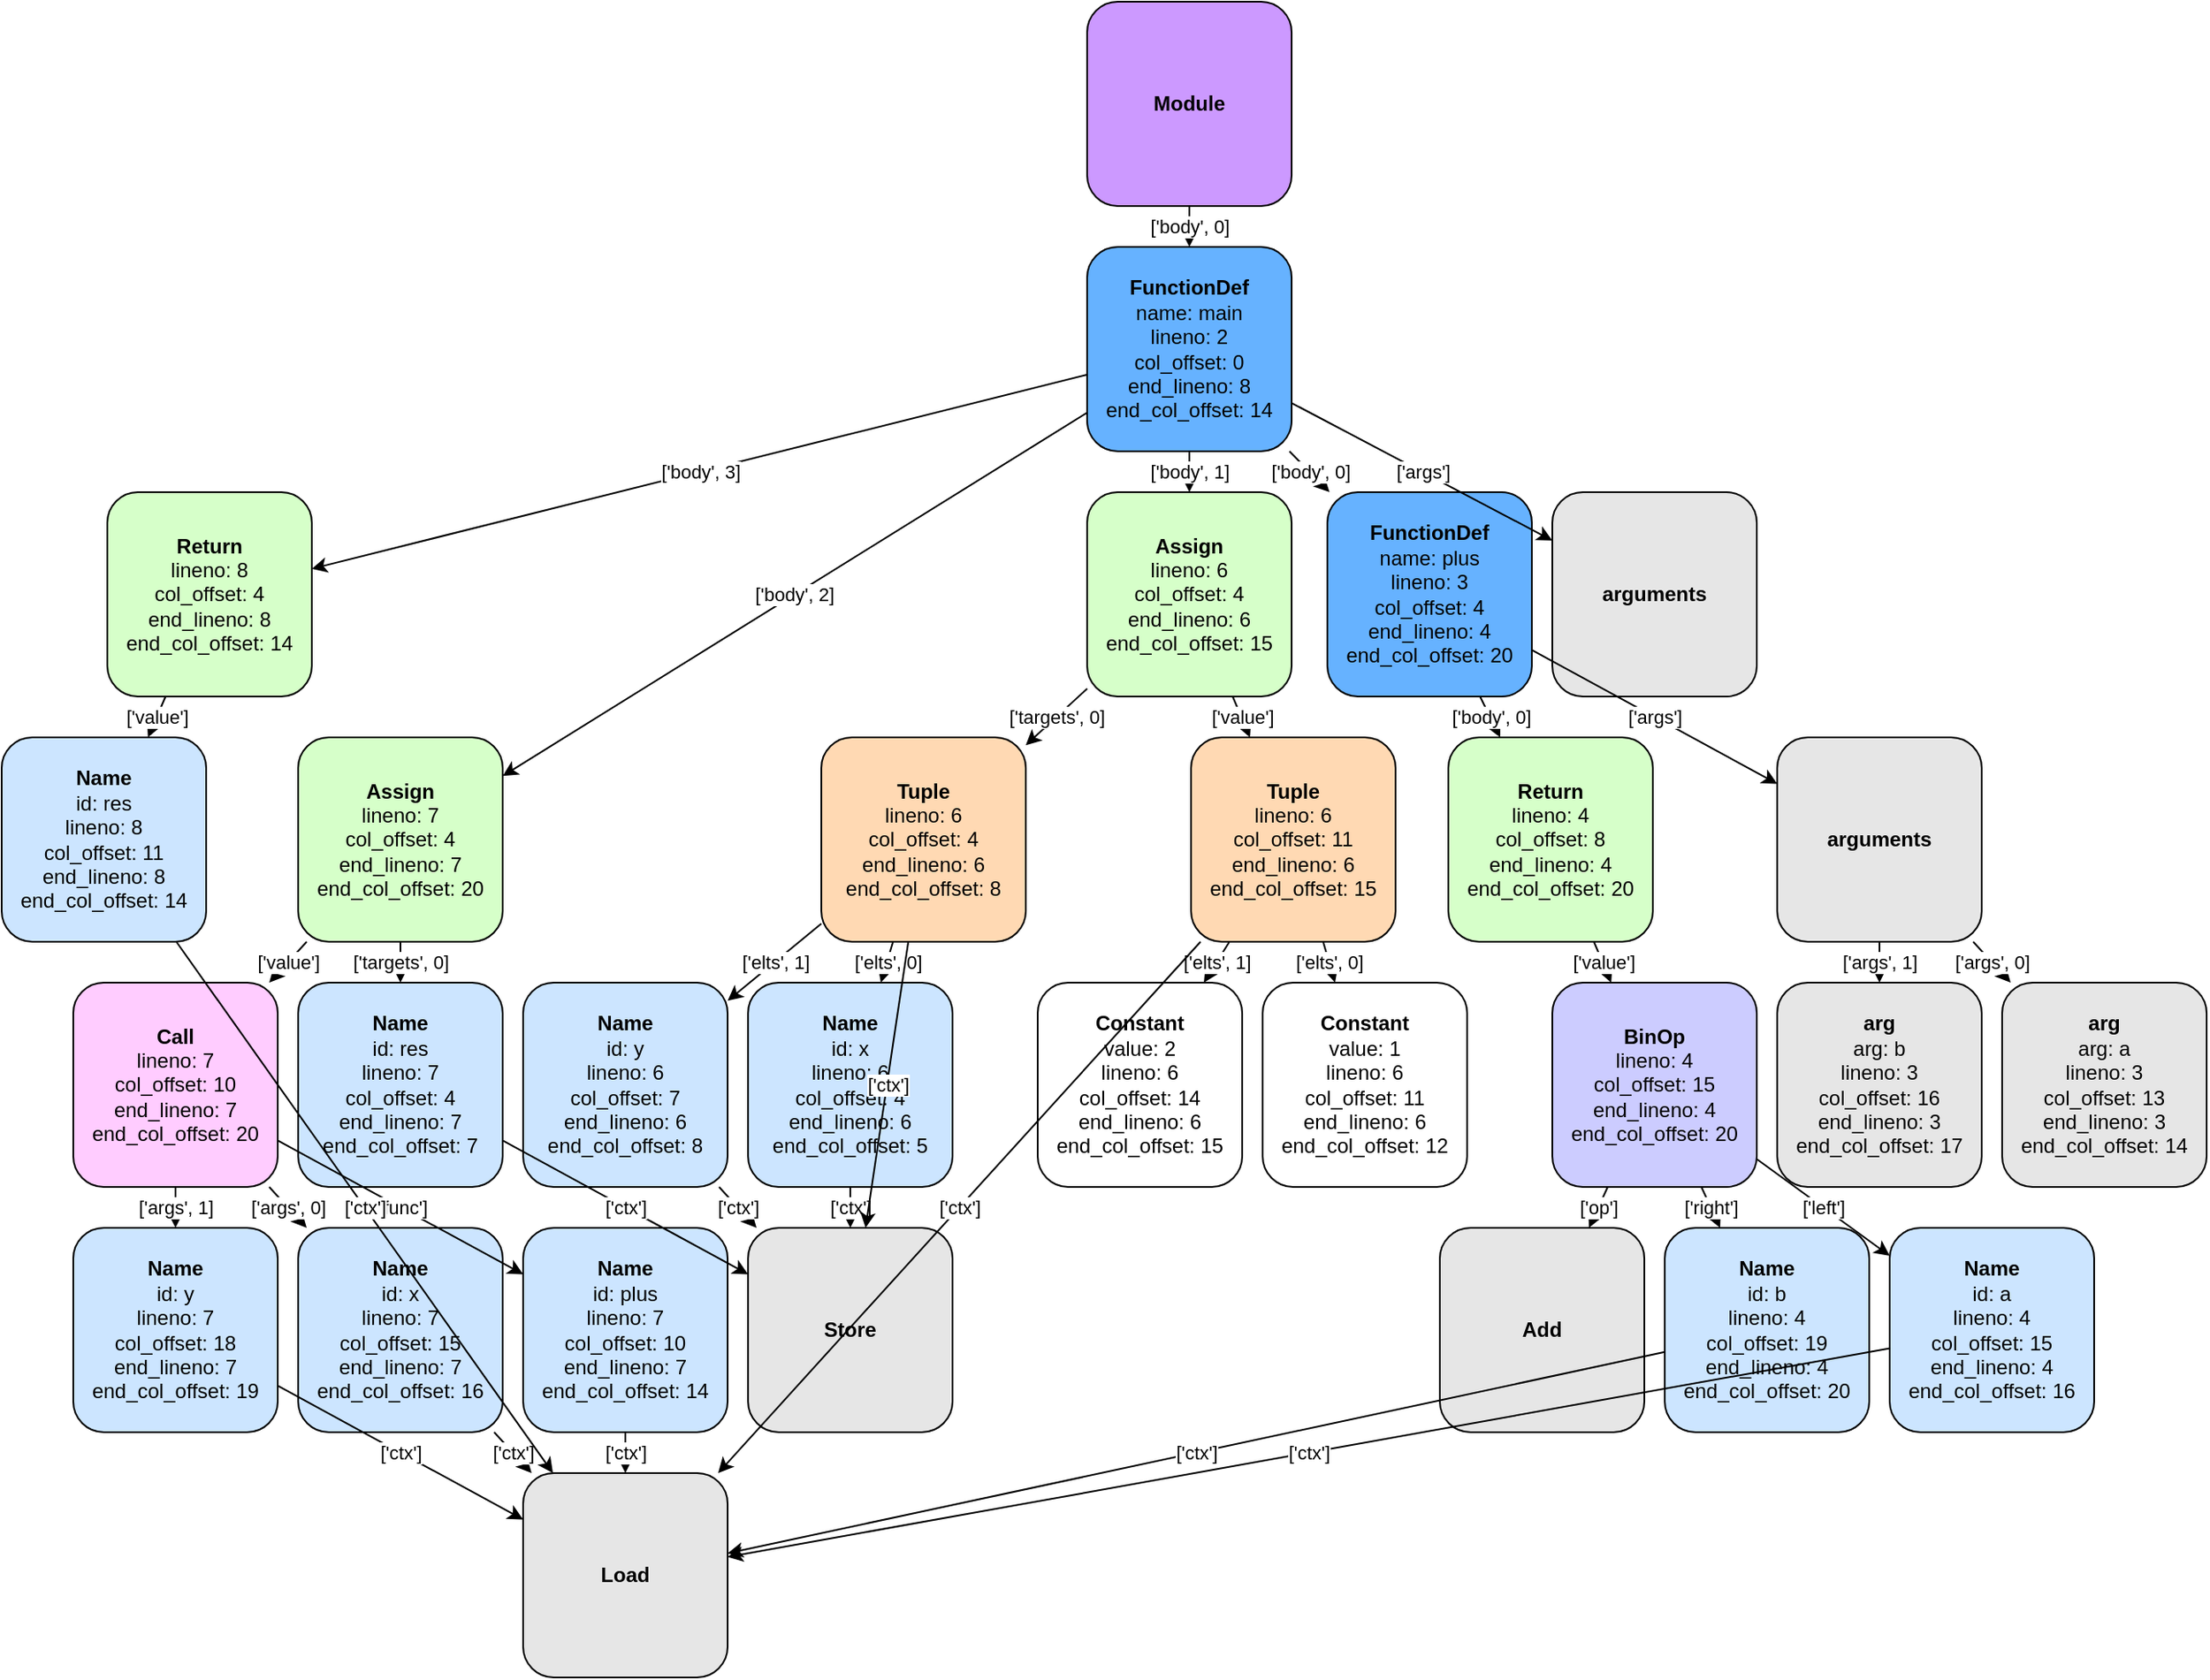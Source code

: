 <?xml version="1.0" ?>
<mxfile>
	<diagram id="RFndyrCF2-3MIdXtw8gX" name="Page-1">
		<mxGraphModel dx="422" dy="816" grid="1" gridSize="10" guides="1" tooltips="1" connect="1" arrows="1" fold="1" page="1" pageScale="1" pageWidth="850" pageHeight="1100" math="0" shadow="0">
			<root>
				<mxCell id="0"/>
				<mxCell id="1" parent="0"/>
				<mxCell id="5745905712" value="&lt;b&gt;Module&lt;/b&gt;" style="rounded=1;whiteSpace=wrap;html=1;fillColor=#CC99FF;strokeColor=#000000;" parent="1" vertex="1">
					<mxGeometry x="637.02" y="0.0" width="120" height="120" as="geometry"/>
				</mxCell>
				<mxCell id="5745905808" value="&lt;b&gt;FunctionDef&lt;/b&gt;&lt;br&gt;name: main&lt;br&gt;lineno: 2&lt;br&gt;col_offset: 0&lt;br&gt;end_lineno: 8&lt;br&gt;end_col_offset: 14" style="rounded=1;whiteSpace=wrap;html=1;fillColor=#66B2FF;strokeColor=#000000;" parent="1" vertex="1">
					<mxGeometry x="637.02" y="144.0" width="120" height="120" as="geometry"/>
				</mxCell>
				<mxCell id="5745905136" value="&lt;b&gt;arguments&lt;/b&gt;" style="rounded=1;whiteSpace=wrap;html=1;fillColor=#E6E6E6;strokeColor=#000000;" parent="1" vertex="1">
					<mxGeometry x="910.02" y="288.0" width="120" height="120" as="geometry"/>
				</mxCell>
				<mxCell id="5745906048" value="&lt;b&gt;FunctionDef&lt;/b&gt;&lt;br&gt;name: plus&lt;br&gt;lineno: 3&lt;br&gt;col_offset: 4&lt;br&gt;end_lineno: 4&lt;br&gt;end_col_offset: 20" style="rounded=1;whiteSpace=wrap;html=1;fillColor=#66B2FF;strokeColor=#000000;" parent="1" vertex="1">
					<mxGeometry x="778.02" y="288.0" width="120" height="120" as="geometry"/>
				</mxCell>
				<mxCell id="5745906144" value="&lt;b&gt;arguments&lt;/b&gt;" style="rounded=1;whiteSpace=wrap;html=1;fillColor=#E6E6E6;strokeColor=#000000;" parent="1" vertex="1">
					<mxGeometry x="1042.02" y="432.0" width="120" height="120" as="geometry"/>
				</mxCell>
				<mxCell id="5745905664" value="&lt;b&gt;arg&lt;/b&gt;&lt;br&gt;arg: a&lt;br&gt;lineno: 3&lt;br&gt;col_offset: 13&lt;br&gt;end_lineno: 3&lt;br&gt;end_col_offset: 14" style="rounded=1;whiteSpace=wrap;html=1;fillColor=#E6E6E6;strokeColor=#000000;" parent="1" vertex="1">
					<mxGeometry x="1174.019" y="576.0" width="120" height="120" as="geometry"/>
				</mxCell>
				<mxCell id="5745905040" value="&lt;b&gt;arg&lt;/b&gt;&lt;br&gt;arg: b&lt;br&gt;lineno: 3&lt;br&gt;col_offset: 16&lt;br&gt;end_lineno: 3&lt;br&gt;end_col_offset: 17" style="rounded=1;whiteSpace=wrap;html=1;fillColor=#E6E6E6;strokeColor=#000000;" parent="1" vertex="1">
					<mxGeometry x="1042.02" y="576.0" width="120" height="120" as="geometry"/>
				</mxCell>
				<mxCell id="5745905472" value="&lt;b&gt;Return&lt;/b&gt;&lt;br&gt;lineno: 4&lt;br&gt;col_offset: 8&lt;br&gt;end_lineno: 4&lt;br&gt;end_col_offset: 20" style="rounded=1;whiteSpace=wrap;html=1;fillColor=#D6FFC9;strokeColor=#000000;" parent="1" vertex="1">
					<mxGeometry x="849.02" y="432.0" width="120" height="120" as="geometry"/>
				</mxCell>
				<mxCell id="5745905760" value="&lt;b&gt;BinOp&lt;/b&gt;&lt;br&gt;lineno: 4&lt;br&gt;col_offset: 15&lt;br&gt;end_lineno: 4&lt;br&gt;end_col_offset: 20" style="rounded=1;whiteSpace=wrap;html=1;fillColor=#CCCCFF;strokeColor=#000000;" parent="1" vertex="1">
					<mxGeometry x="910.02" y="576.0" width="120" height="120" as="geometry"/>
				</mxCell>
				<mxCell id="5745904944" value="&lt;b&gt;Name&lt;/b&gt;&lt;br&gt;id: a&lt;br&gt;lineno: 4&lt;br&gt;col_offset: 15&lt;br&gt;end_lineno: 4&lt;br&gt;end_col_offset: 16" style="rounded=1;whiteSpace=wrap;html=1;fillColor=#CCE5FF;strokeColor=#000000;" parent="1" vertex="1">
					<mxGeometry x="1108.02" y="720.0" width="120" height="120" as="geometry"/>
				</mxCell>
				<mxCell id="4318839664" value="&lt;b&gt;Load&lt;/b&gt;" style="rounded=1;whiteSpace=wrap;html=1;fillColor=#E6E6E6;strokeColor=#000000;" parent="1" vertex="1">
					<mxGeometry x="306.02" y="864.0" width="120" height="120" as="geometry"/>
				</mxCell>
				<mxCell id="4318840240" value="&lt;b&gt;Add&lt;/b&gt;" style="rounded=1;whiteSpace=wrap;html=1;fillColor=#E6E6E6;strokeColor=#000000;" parent="1" vertex="1">
					<mxGeometry x="844.02" y="720.0" width="120" height="120" as="geometry"/>
				</mxCell>
				<mxCell id="5745906000" value="&lt;b&gt;Name&lt;/b&gt;&lt;br&gt;id: b&lt;br&gt;lineno: 4&lt;br&gt;col_offset: 19&lt;br&gt;end_lineno: 4&lt;br&gt;end_col_offset: 20" style="rounded=1;whiteSpace=wrap;html=1;fillColor=#CCE5FF;strokeColor=#000000;" parent="1" vertex="1">
					<mxGeometry x="976.02" y="720.0" width="120" height="120" as="geometry"/>
				</mxCell>
				<mxCell id="5745903072" value="&lt;b&gt;Assign&lt;/b&gt;&lt;br&gt;lineno: 6&lt;br&gt;col_offset: 4&lt;br&gt;end_lineno: 6&lt;br&gt;end_col_offset: 15" style="rounded=1;whiteSpace=wrap;html=1;fillColor=#D6FFC9;strokeColor=#000000;" parent="1" vertex="1">
					<mxGeometry x="637.02" y="288.0" width="120" height="120" as="geometry"/>
				</mxCell>
				<mxCell id="5745905904" value="&lt;b&gt;Tuple&lt;/b&gt;&lt;br&gt;lineno: 6&lt;br&gt;col_offset: 4&lt;br&gt;end_lineno: 6&lt;br&gt;end_col_offset: 8" style="rounded=1;whiteSpace=wrap;html=1;fillColor=#FFD9B3;strokeColor=#000000;" parent="1" vertex="1">
					<mxGeometry x="481.02" y="432.0" width="120" height="120" as="geometry"/>
				</mxCell>
				<mxCell id="5745905424" value="&lt;b&gt;Name&lt;/b&gt;&lt;br&gt;id: x&lt;br&gt;lineno: 6&lt;br&gt;col_offset: 4&lt;br&gt;end_lineno: 6&lt;br&gt;end_col_offset: 5" style="rounded=1;whiteSpace=wrap;html=1;fillColor=#CCE5FF;strokeColor=#000000;" parent="1" vertex="1">
					<mxGeometry x="438.02" y="576.0" width="120" height="120" as="geometry"/>
				</mxCell>
				<mxCell id="4318839760" value="&lt;b&gt;Store&lt;/b&gt;" style="rounded=1;whiteSpace=wrap;html=1;fillColor=#E6E6E6;strokeColor=#000000;" parent="1" vertex="1">
					<mxGeometry x="438.02" y="720.0" width="120" height="120" as="geometry"/>
				</mxCell>
				<mxCell id="5745905856" value="&lt;b&gt;Name&lt;/b&gt;&lt;br&gt;id: y&lt;br&gt;lineno: 6&lt;br&gt;col_offset: 7&lt;br&gt;end_lineno: 6&lt;br&gt;end_col_offset: 8" style="rounded=1;whiteSpace=wrap;html=1;fillColor=#CCE5FF;strokeColor=#000000;" parent="1" vertex="1">
					<mxGeometry x="306.02" y="576.0" width="120" height="120" as="geometry"/>
				</mxCell>
				<mxCell id="5745905376" value="&lt;b&gt;Tuple&lt;/b&gt;&lt;br&gt;lineno: 6&lt;br&gt;col_offset: 11&lt;br&gt;end_lineno: 6&lt;br&gt;end_col_offset: 15" style="rounded=1;whiteSpace=wrap;html=1;fillColor=#FFD9B3;strokeColor=#000000;" parent="1" vertex="1">
					<mxGeometry x="698.02" y="432.0" width="120" height="120" as="geometry"/>
				</mxCell>
				<mxCell id="5745906096" value="&lt;b&gt;Constant&lt;/b&gt;&lt;br&gt;value: 1&lt;br&gt;lineno: 6&lt;br&gt;col_offset: 11&lt;br&gt;end_lineno: 6&lt;br&gt;end_col_offset: 12" style="rounded=1;whiteSpace=wrap;html=1;fillColor=#FFFFFF;strokeColor=#000000;" parent="1" vertex="1">
					<mxGeometry x="740.02" y="576.0" width="120" height="120" as="geometry"/>
				</mxCell>
				<mxCell id="5745904608" value="&lt;b&gt;Constant&lt;/b&gt;&lt;br&gt;value: 2&lt;br&gt;lineno: 6&lt;br&gt;col_offset: 14&lt;br&gt;end_lineno: 6&lt;br&gt;end_col_offset: 15" style="rounded=1;whiteSpace=wrap;html=1;fillColor=#FFFFFF;strokeColor=#000000;" parent="1" vertex="1">
					<mxGeometry x="608.02" y="576.0" width="120" height="120" as="geometry"/>
				</mxCell>
				<mxCell id="5745903216" value="&lt;b&gt;Assign&lt;/b&gt;&lt;br&gt;lineno: 7&lt;br&gt;col_offset: 4&lt;br&gt;end_lineno: 7&lt;br&gt;end_col_offset: 20" style="rounded=1;whiteSpace=wrap;html=1;fillColor=#D6FFC9;strokeColor=#000000;" parent="1" vertex="1">
					<mxGeometry x="174.0" y="432.0" width="120" height="120" as="geometry"/>
				</mxCell>
				<mxCell id="5745903840" value="&lt;b&gt;Name&lt;/b&gt;&lt;br&gt;id: res&lt;br&gt;lineno: 7&lt;br&gt;col_offset: 4&lt;br&gt;end_lineno: 7&lt;br&gt;end_col_offset: 7" style="rounded=1;whiteSpace=wrap;html=1;fillColor=#CCE5FF;strokeColor=#000000;" parent="1" vertex="1">
					<mxGeometry x="174.0" y="576.0" width="120" height="120" as="geometry"/>
				</mxCell>
				<mxCell id="5745903504" value="&lt;b&gt;Call&lt;/b&gt;&lt;br&gt;lineno: 7&lt;br&gt;col_offset: 10&lt;br&gt;end_lineno: 7&lt;br&gt;end_col_offset: 20" style="rounded=1;whiteSpace=wrap;html=1;fillColor=#FFCCFF;strokeColor=#000000;" parent="1" vertex="1">
					<mxGeometry x="42.0" y="576.0" width="120" height="120" as="geometry"/>
				</mxCell>
				<mxCell id="5745903792" value="&lt;b&gt;Name&lt;/b&gt;&lt;br&gt;id: plus&lt;br&gt;lineno: 7&lt;br&gt;col_offset: 10&lt;br&gt;end_lineno: 7&lt;br&gt;end_col_offset: 14" style="rounded=1;whiteSpace=wrap;html=1;fillColor=#CCE5FF;strokeColor=#000000;" parent="1" vertex="1">
					<mxGeometry x="306.02" y="720.0" width="120" height="120" as="geometry"/>
				</mxCell>
				<mxCell id="5745902832" value="&lt;b&gt;Name&lt;/b&gt;&lt;br&gt;id: x&lt;br&gt;lineno: 7&lt;br&gt;col_offset: 15&lt;br&gt;end_lineno: 7&lt;br&gt;end_col_offset: 16" style="rounded=1;whiteSpace=wrap;html=1;fillColor=#CCE5FF;strokeColor=#000000;" parent="1" vertex="1">
					<mxGeometry x="174.0" y="720.0" width="120" height="120" as="geometry"/>
				</mxCell>
				<mxCell id="5745903408" value="&lt;b&gt;Name&lt;/b&gt;&lt;br&gt;id: y&lt;br&gt;lineno: 7&lt;br&gt;col_offset: 18&lt;br&gt;end_lineno: 7&lt;br&gt;end_col_offset: 19" style="rounded=1;whiteSpace=wrap;html=1;fillColor=#CCE5FF;strokeColor=#000000;" parent="1" vertex="1">
					<mxGeometry x="42.0" y="720.0" width="120" height="120" as="geometry"/>
				</mxCell>
				<mxCell id="5745903888" value="&lt;b&gt;Return&lt;/b&gt;&lt;br&gt;lineno: 8&lt;br&gt;col_offset: 4&lt;br&gt;end_lineno: 8&lt;br&gt;end_col_offset: 14" style="rounded=1;whiteSpace=wrap;html=1;fillColor=#D6FFC9;strokeColor=#000000;" parent="1" vertex="1">
					<mxGeometry x="62.0" y="288.0" width="120" height="120" as="geometry"/>
				</mxCell>
				<mxCell id="5745903984" value="&lt;b&gt;Name&lt;/b&gt;&lt;br&gt;id: res&lt;br&gt;lineno: 8&lt;br&gt;col_offset: 11&lt;br&gt;end_lineno: 8&lt;br&gt;end_col_offset: 14" style="rounded=1;whiteSpace=wrap;html=1;fillColor=#CCE5FF;strokeColor=#000000;" parent="1" vertex="1">
					<mxGeometry x="0.0" y="432.0" width="120" height="120" as="geometry"/>
				</mxCell>
				<mxCell id="5745905712_5745905808" value="['body', 0]" style="endArrow=classic;html=1;" parent="1" source="5745905712" target="5745905808" edge="1">
					<mxGeometry width="50" height="50" relative="1" as="geometry">
						<mxPoint x="400" y="440" as="sourcePoint"/>
						<mxPoint x="450" y="390" as="targetPoint"/>
					</mxGeometry>
				</mxCell>
				<mxCell id="5745905808_5745905136" value="['args']" style="endArrow=classic;html=1;" parent="1" source="5745905808" target="5745905136" edge="1">
					<mxGeometry width="50" height="50" relative="1" as="geometry">
						<mxPoint x="400" y="440" as="sourcePoint"/>
						<mxPoint x="450" y="390" as="targetPoint"/>
					</mxGeometry>
				</mxCell>
				<mxCell id="5745905808_5745906048" value="['body', 0]" style="endArrow=classic;html=1;" parent="1" source="5745905808" target="5745906048" edge="1">
					<mxGeometry width="50" height="50" relative="1" as="geometry">
						<mxPoint x="400" y="440" as="sourcePoint"/>
						<mxPoint x="450" y="390" as="targetPoint"/>
					</mxGeometry>
				</mxCell>
				<mxCell id="5745906048_5745906144" value="['args']" style="endArrow=classic;html=1;" parent="1" source="5745906048" target="5745906144" edge="1">
					<mxGeometry width="50" height="50" relative="1" as="geometry">
						<mxPoint x="400" y="440" as="sourcePoint"/>
						<mxPoint x="450" y="390" as="targetPoint"/>
					</mxGeometry>
				</mxCell>
				<mxCell id="5745906144_5745905664" value="['args', 0]" style="endArrow=classic;html=1;" parent="1" source="5745906144" target="5745905664" edge="1">
					<mxGeometry width="50" height="50" relative="1" as="geometry">
						<mxPoint x="400" y="440" as="sourcePoint"/>
						<mxPoint x="450" y="390" as="targetPoint"/>
					</mxGeometry>
				</mxCell>
				<mxCell id="5745906144_5745905040" value="['args', 1]" style="endArrow=classic;html=1;" parent="1" source="5745906144" target="5745905040" edge="1">
					<mxGeometry width="50" height="50" relative="1" as="geometry">
						<mxPoint x="400" y="440" as="sourcePoint"/>
						<mxPoint x="450" y="390" as="targetPoint"/>
					</mxGeometry>
				</mxCell>
				<mxCell id="5745906048_5745905472" value="['body', 0]" style="endArrow=classic;html=1;" parent="1" source="5745906048" target="5745905472" edge="1">
					<mxGeometry width="50" height="50" relative="1" as="geometry">
						<mxPoint x="400" y="440" as="sourcePoint"/>
						<mxPoint x="450" y="390" as="targetPoint"/>
					</mxGeometry>
				</mxCell>
				<mxCell id="5745905472_5745905760" value="['value']" style="endArrow=classic;html=1;" parent="1" source="5745905472" target="5745905760" edge="1">
					<mxGeometry width="50" height="50" relative="1" as="geometry">
						<mxPoint x="400" y="440" as="sourcePoint"/>
						<mxPoint x="450" y="390" as="targetPoint"/>
					</mxGeometry>
				</mxCell>
				<mxCell id="5745905760_5745904944" value="['left']" style="endArrow=classic;html=1;" parent="1" source="5745905760" target="5745904944" edge="1">
					<mxGeometry width="50" height="50" relative="1" as="geometry">
						<mxPoint x="400" y="440" as="sourcePoint"/>
						<mxPoint x="450" y="390" as="targetPoint"/>
					</mxGeometry>
				</mxCell>
				<mxCell id="5745904944_4318839664" value="['ctx']" style="endArrow=classic;html=1;" parent="1" source="5745904944" target="4318839664" edge="1">
					<mxGeometry width="50" height="50" relative="1" as="geometry">
						<mxPoint x="400" y="440" as="sourcePoint"/>
						<mxPoint x="450" y="390" as="targetPoint"/>
					</mxGeometry>
				</mxCell>
				<mxCell id="5745905760_4318840240" value="['op']" style="endArrow=classic;html=1;" parent="1" source="5745905760" target="4318840240" edge="1">
					<mxGeometry width="50" height="50" relative="1" as="geometry">
						<mxPoint x="400" y="440" as="sourcePoint"/>
						<mxPoint x="450" y="390" as="targetPoint"/>
					</mxGeometry>
				</mxCell>
				<mxCell id="5745905760_5745906000" value="['right']" style="endArrow=classic;html=1;" parent="1" source="5745905760" target="5745906000" edge="1">
					<mxGeometry width="50" height="50" relative="1" as="geometry">
						<mxPoint x="400" y="440" as="sourcePoint"/>
						<mxPoint x="450" y="390" as="targetPoint"/>
					</mxGeometry>
				</mxCell>
				<mxCell id="5745906000_4318839664" value="['ctx']" style="endArrow=classic;html=1;" parent="1" source="5745906000" target="4318839664" edge="1">
					<mxGeometry width="50" height="50" relative="1" as="geometry">
						<mxPoint x="400" y="440" as="sourcePoint"/>
						<mxPoint x="450" y="390" as="targetPoint"/>
					</mxGeometry>
				</mxCell>
				<mxCell id="5745905808_5745903072" value="['body', 1]" style="endArrow=classic;html=1;" parent="1" source="5745905808" target="5745903072" edge="1">
					<mxGeometry width="50" height="50" relative="1" as="geometry">
						<mxPoint x="400" y="440" as="sourcePoint"/>
						<mxPoint x="450" y="390" as="targetPoint"/>
					</mxGeometry>
				</mxCell>
				<mxCell id="5745903072_5745905904" value="['targets', 0]" style="endArrow=classic;html=1;" parent="1" source="5745903072" target="5745905904" edge="1">
					<mxGeometry width="50" height="50" relative="1" as="geometry">
						<mxPoint x="400" y="440" as="sourcePoint"/>
						<mxPoint x="450" y="390" as="targetPoint"/>
					</mxGeometry>
				</mxCell>
				<mxCell id="5745905904_5745905424" value="['elts', 0]" style="endArrow=classic;html=1;" parent="1" source="5745905904" target="5745905424" edge="1">
					<mxGeometry width="50" height="50" relative="1" as="geometry">
						<mxPoint x="400" y="440" as="sourcePoint"/>
						<mxPoint x="450" y="390" as="targetPoint"/>
					</mxGeometry>
				</mxCell>
				<mxCell id="5745905424_4318839760" value="['ctx']" style="endArrow=classic;html=1;" parent="1" source="5745905424" target="4318839760" edge="1">
					<mxGeometry width="50" height="50" relative="1" as="geometry">
						<mxPoint x="400" y="440" as="sourcePoint"/>
						<mxPoint x="450" y="390" as="targetPoint"/>
					</mxGeometry>
				</mxCell>
				<mxCell id="5745905904_5745905856" value="['elts', 1]" style="endArrow=classic;html=1;" parent="1" source="5745905904" target="5745905856" edge="1">
					<mxGeometry width="50" height="50" relative="1" as="geometry">
						<mxPoint x="400" y="440" as="sourcePoint"/>
						<mxPoint x="450" y="390" as="targetPoint"/>
					</mxGeometry>
				</mxCell>
				<mxCell id="5745905856_4318839760" value="['ctx']" style="endArrow=classic;html=1;" parent="1" source="5745905856" target="4318839760" edge="1">
					<mxGeometry width="50" height="50" relative="1" as="geometry">
						<mxPoint x="400" y="440" as="sourcePoint"/>
						<mxPoint x="450" y="390" as="targetPoint"/>
					</mxGeometry>
				</mxCell>
				<mxCell id="5745905904_4318839760" value="['ctx']" style="endArrow=classic;html=1;" parent="1" source="5745905904" target="4318839760" edge="1">
					<mxGeometry width="50" height="50" relative="1" as="geometry">
						<mxPoint x="400" y="440" as="sourcePoint"/>
						<mxPoint x="450" y="390" as="targetPoint"/>
					</mxGeometry>
				</mxCell>
				<mxCell id="5745903072_5745905376" value="['value']" style="endArrow=classic;html=1;" parent="1" source="5745903072" target="5745905376" edge="1">
					<mxGeometry width="50" height="50" relative="1" as="geometry">
						<mxPoint x="400" y="440" as="sourcePoint"/>
						<mxPoint x="450" y="390" as="targetPoint"/>
					</mxGeometry>
				</mxCell>
				<mxCell id="5745905376_5745906096" value="['elts', 0]" style="endArrow=classic;html=1;" parent="1" source="5745905376" target="5745906096" edge="1">
					<mxGeometry width="50" height="50" relative="1" as="geometry">
						<mxPoint x="400" y="440" as="sourcePoint"/>
						<mxPoint x="450" y="390" as="targetPoint"/>
					</mxGeometry>
				</mxCell>
				<mxCell id="5745905376_5745904608" value="['elts', 1]" style="endArrow=classic;html=1;" parent="1" source="5745905376" target="5745904608" edge="1">
					<mxGeometry width="50" height="50" relative="1" as="geometry">
						<mxPoint x="400" y="440" as="sourcePoint"/>
						<mxPoint x="450" y="390" as="targetPoint"/>
					</mxGeometry>
				</mxCell>
				<mxCell id="5745905376_4318839664" value="['ctx']" style="endArrow=classic;html=1;" parent="1" source="5745905376" target="4318839664" edge="1">
					<mxGeometry width="50" height="50" relative="1" as="geometry">
						<mxPoint x="400" y="440" as="sourcePoint"/>
						<mxPoint x="450" y="390" as="targetPoint"/>
					</mxGeometry>
				</mxCell>
				<mxCell id="5745905808_5745903216" value="['body', 2]" style="endArrow=classic;html=1;" parent="1" source="5745905808" target="5745903216" edge="1">
					<mxGeometry width="50" height="50" relative="1" as="geometry">
						<mxPoint x="400" y="440" as="sourcePoint"/>
						<mxPoint x="450" y="390" as="targetPoint"/>
					</mxGeometry>
				</mxCell>
				<mxCell id="5745903216_5745903840" value="['targets', 0]" style="endArrow=classic;html=1;" parent="1" source="5745903216" target="5745903840" edge="1">
					<mxGeometry width="50" height="50" relative="1" as="geometry">
						<mxPoint x="400" y="440" as="sourcePoint"/>
						<mxPoint x="450" y="390" as="targetPoint"/>
					</mxGeometry>
				</mxCell>
				<mxCell id="5745903840_4318839760" value="['ctx']" style="endArrow=classic;html=1;" parent="1" source="5745903840" target="4318839760" edge="1">
					<mxGeometry width="50" height="50" relative="1" as="geometry">
						<mxPoint x="400" y="440" as="sourcePoint"/>
						<mxPoint x="450" y="390" as="targetPoint"/>
					</mxGeometry>
				</mxCell>
				<mxCell id="5745903216_5745903504" value="['value']" style="endArrow=classic;html=1;" parent="1" source="5745903216" target="5745903504" edge="1">
					<mxGeometry width="50" height="50" relative="1" as="geometry">
						<mxPoint x="400" y="440" as="sourcePoint"/>
						<mxPoint x="450" y="390" as="targetPoint"/>
					</mxGeometry>
				</mxCell>
				<mxCell id="5745903504_5745903792" value="['func']" style="endArrow=classic;html=1;" parent="1" source="5745903504" target="5745903792" edge="1">
					<mxGeometry width="50" height="50" relative="1" as="geometry">
						<mxPoint x="400" y="440" as="sourcePoint"/>
						<mxPoint x="450" y="390" as="targetPoint"/>
					</mxGeometry>
				</mxCell>
				<mxCell id="5745903792_4318839664" value="['ctx']" style="endArrow=classic;html=1;" parent="1" source="5745903792" target="4318839664" edge="1">
					<mxGeometry width="50" height="50" relative="1" as="geometry">
						<mxPoint x="400" y="440" as="sourcePoint"/>
						<mxPoint x="450" y="390" as="targetPoint"/>
					</mxGeometry>
				</mxCell>
				<mxCell id="5745903504_5745902832" value="['args', 0]" style="endArrow=classic;html=1;" parent="1" source="5745903504" target="5745902832" edge="1">
					<mxGeometry width="50" height="50" relative="1" as="geometry">
						<mxPoint x="400" y="440" as="sourcePoint"/>
						<mxPoint x="450" y="390" as="targetPoint"/>
					</mxGeometry>
				</mxCell>
				<mxCell id="5745902832_4318839664" value="['ctx']" style="endArrow=classic;html=1;" parent="1" source="5745902832" target="4318839664" edge="1">
					<mxGeometry width="50" height="50" relative="1" as="geometry">
						<mxPoint x="400" y="440" as="sourcePoint"/>
						<mxPoint x="450" y="390" as="targetPoint"/>
					</mxGeometry>
				</mxCell>
				<mxCell id="5745903504_5745903408" value="['args', 1]" style="endArrow=classic;html=1;" parent="1" source="5745903504" target="5745903408" edge="1">
					<mxGeometry width="50" height="50" relative="1" as="geometry">
						<mxPoint x="400" y="440" as="sourcePoint"/>
						<mxPoint x="450" y="390" as="targetPoint"/>
					</mxGeometry>
				</mxCell>
				<mxCell id="5745903408_4318839664" value="['ctx']" style="endArrow=classic;html=1;" parent="1" source="5745903408" target="4318839664" edge="1">
					<mxGeometry width="50" height="50" relative="1" as="geometry">
						<mxPoint x="400" y="440" as="sourcePoint"/>
						<mxPoint x="450" y="390" as="targetPoint"/>
					</mxGeometry>
				</mxCell>
				<mxCell id="5745905808_5745903888" value="['body', 3]" style="endArrow=classic;html=1;" parent="1" source="5745905808" target="5745903888" edge="1">
					<mxGeometry width="50" height="50" relative="1" as="geometry">
						<mxPoint x="400" y="440" as="sourcePoint"/>
						<mxPoint x="450" y="390" as="targetPoint"/>
					</mxGeometry>
				</mxCell>
				<mxCell id="5745903888_5745903984" value="['value']" style="endArrow=classic;html=1;" parent="1" source="5745903888" target="5745903984" edge="1">
					<mxGeometry width="50" height="50" relative="1" as="geometry">
						<mxPoint x="400" y="440" as="sourcePoint"/>
						<mxPoint x="450" y="390" as="targetPoint"/>
					</mxGeometry>
				</mxCell>
				<mxCell id="5745903984_4318839664" value="['ctx']" style="endArrow=classic;html=1;" parent="1" source="5745903984" target="4318839664" edge="1">
					<mxGeometry width="50" height="50" relative="1" as="geometry">
						<mxPoint x="400" y="440" as="sourcePoint"/>
						<mxPoint x="450" y="390" as="targetPoint"/>
					</mxGeometry>
				</mxCell>
			</root>
		</mxGraphModel>
	</diagram>
</mxfile>
